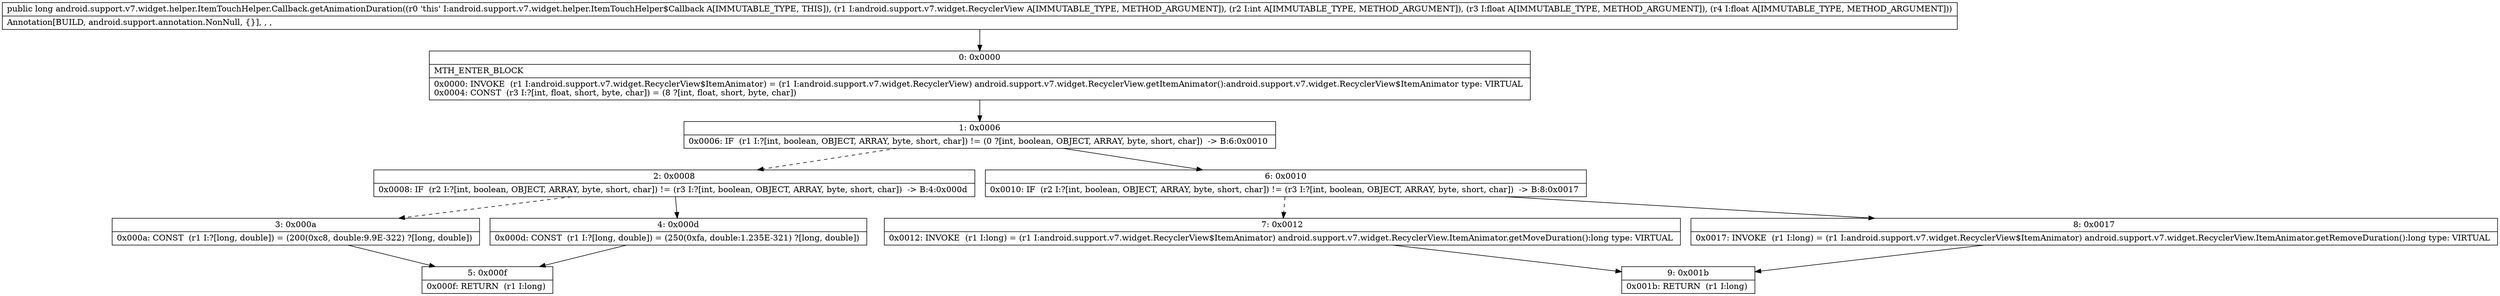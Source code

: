 digraph "CFG forandroid.support.v7.widget.helper.ItemTouchHelper.Callback.getAnimationDuration(Landroid\/support\/v7\/widget\/RecyclerView;IFF)J" {
Node_0 [shape=record,label="{0\:\ 0x0000|MTH_ENTER_BLOCK\l|0x0000: INVOKE  (r1 I:android.support.v7.widget.RecyclerView$ItemAnimator) = (r1 I:android.support.v7.widget.RecyclerView) android.support.v7.widget.RecyclerView.getItemAnimator():android.support.v7.widget.RecyclerView$ItemAnimator type: VIRTUAL \l0x0004: CONST  (r3 I:?[int, float, short, byte, char]) = (8 ?[int, float, short, byte, char]) \l}"];
Node_1 [shape=record,label="{1\:\ 0x0006|0x0006: IF  (r1 I:?[int, boolean, OBJECT, ARRAY, byte, short, char]) != (0 ?[int, boolean, OBJECT, ARRAY, byte, short, char])  \-\> B:6:0x0010 \l}"];
Node_2 [shape=record,label="{2\:\ 0x0008|0x0008: IF  (r2 I:?[int, boolean, OBJECT, ARRAY, byte, short, char]) != (r3 I:?[int, boolean, OBJECT, ARRAY, byte, short, char])  \-\> B:4:0x000d \l}"];
Node_3 [shape=record,label="{3\:\ 0x000a|0x000a: CONST  (r1 I:?[long, double]) = (200(0xc8, double:9.9E\-322) ?[long, double]) \l}"];
Node_4 [shape=record,label="{4\:\ 0x000d|0x000d: CONST  (r1 I:?[long, double]) = (250(0xfa, double:1.235E\-321) ?[long, double]) \l}"];
Node_5 [shape=record,label="{5\:\ 0x000f|0x000f: RETURN  (r1 I:long) \l}"];
Node_6 [shape=record,label="{6\:\ 0x0010|0x0010: IF  (r2 I:?[int, boolean, OBJECT, ARRAY, byte, short, char]) != (r3 I:?[int, boolean, OBJECT, ARRAY, byte, short, char])  \-\> B:8:0x0017 \l}"];
Node_7 [shape=record,label="{7\:\ 0x0012|0x0012: INVOKE  (r1 I:long) = (r1 I:android.support.v7.widget.RecyclerView$ItemAnimator) android.support.v7.widget.RecyclerView.ItemAnimator.getMoveDuration():long type: VIRTUAL \l}"];
Node_8 [shape=record,label="{8\:\ 0x0017|0x0017: INVOKE  (r1 I:long) = (r1 I:android.support.v7.widget.RecyclerView$ItemAnimator) android.support.v7.widget.RecyclerView.ItemAnimator.getRemoveDuration():long type: VIRTUAL \l}"];
Node_9 [shape=record,label="{9\:\ 0x001b|0x001b: RETURN  (r1 I:long) \l}"];
MethodNode[shape=record,label="{public long android.support.v7.widget.helper.ItemTouchHelper.Callback.getAnimationDuration((r0 'this' I:android.support.v7.widget.helper.ItemTouchHelper$Callback A[IMMUTABLE_TYPE, THIS]), (r1 I:android.support.v7.widget.RecyclerView A[IMMUTABLE_TYPE, METHOD_ARGUMENT]), (r2 I:int A[IMMUTABLE_TYPE, METHOD_ARGUMENT]), (r3 I:float A[IMMUTABLE_TYPE, METHOD_ARGUMENT]), (r4 I:float A[IMMUTABLE_TYPE, METHOD_ARGUMENT]))  | Annotation[BUILD, android.support.annotation.NonNull, \{\}], , , \l}"];
MethodNode -> Node_0;
Node_0 -> Node_1;
Node_1 -> Node_2[style=dashed];
Node_1 -> Node_6;
Node_2 -> Node_3[style=dashed];
Node_2 -> Node_4;
Node_3 -> Node_5;
Node_4 -> Node_5;
Node_6 -> Node_7[style=dashed];
Node_6 -> Node_8;
Node_7 -> Node_9;
Node_8 -> Node_9;
}

